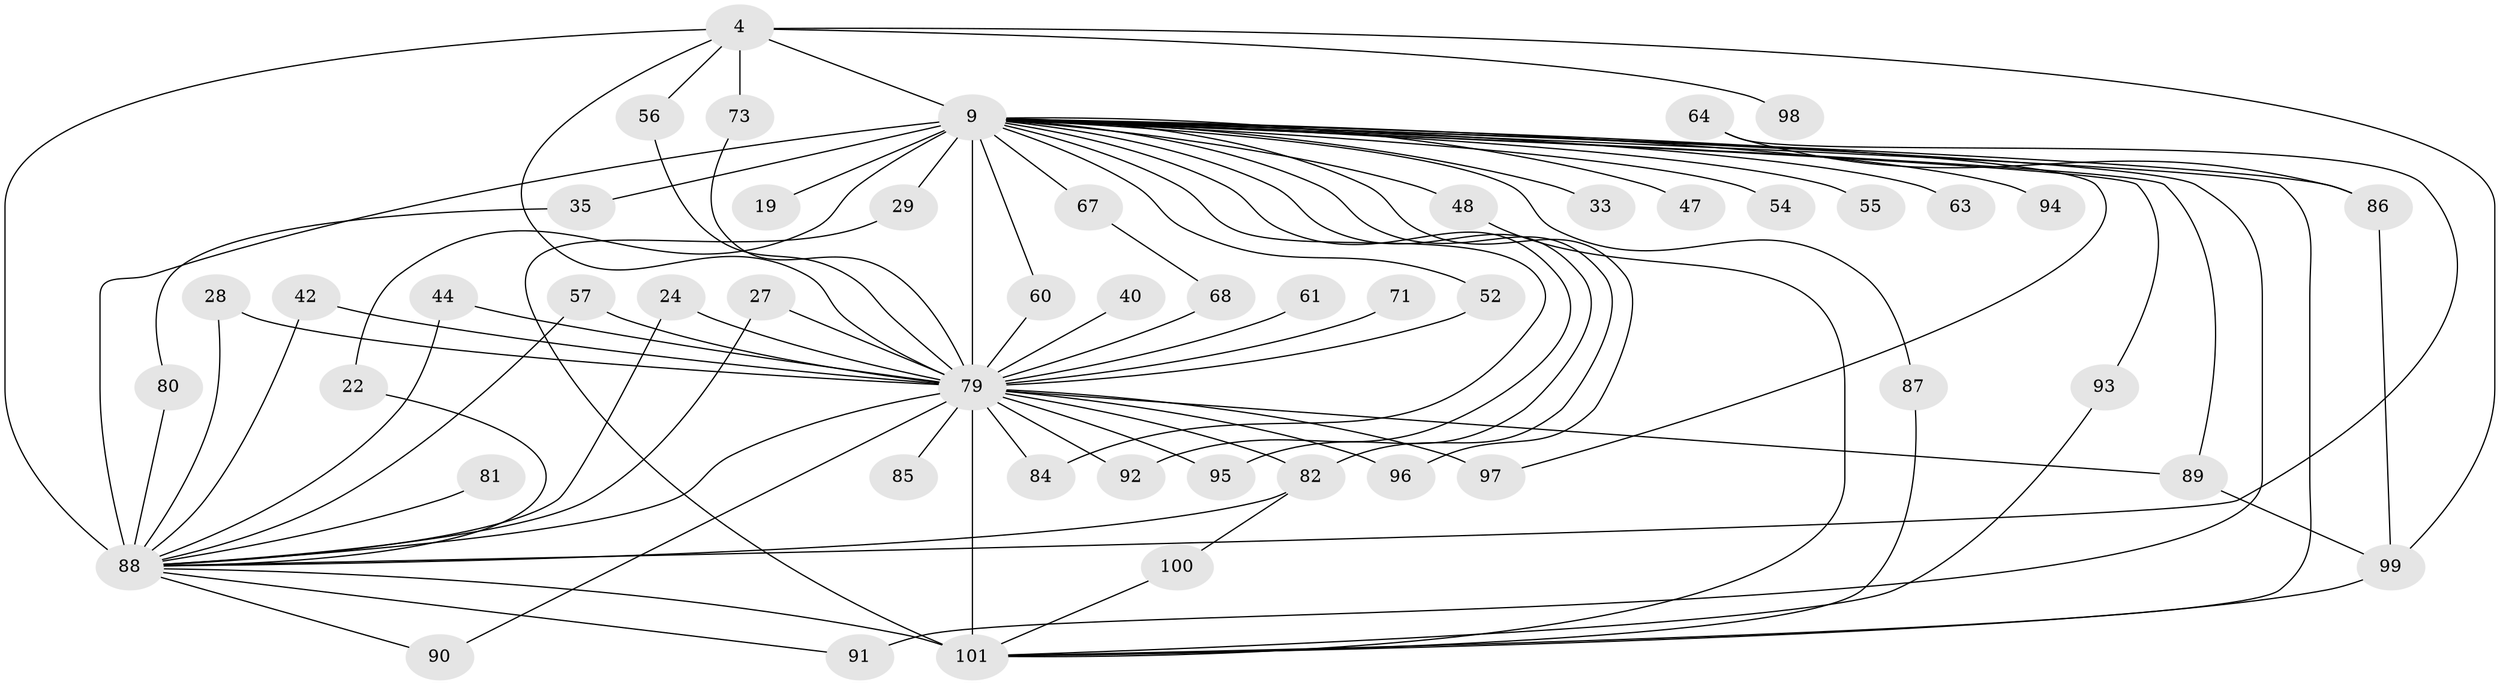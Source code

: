 // original degree distribution, {14: 0.009900990099009901, 18: 0.009900990099009901, 23: 0.009900990099009901, 13: 0.009900990099009901, 34: 0.009900990099009901, 30: 0.009900990099009901, 15: 0.009900990099009901, 17: 0.009900990099009901, 22: 0.009900990099009901, 27: 0.009900990099009901, 6: 0.0297029702970297, 3: 0.18811881188118812, 11: 0.009900990099009901, 7: 0.009900990099009901, 4: 0.039603960396039604, 2: 0.6039603960396039, 5: 0.019801980198019802}
// Generated by graph-tools (version 1.1) at 2025/43/03/09/25 04:43:37]
// undirected, 50 vertices, 86 edges
graph export_dot {
graph [start="1"]
  node [color=gray90,style=filled];
  4 [super="+1"];
  9 [super="+6+3"];
  19;
  22;
  24;
  27;
  28;
  29;
  33;
  35;
  40;
  42;
  44;
  47;
  48;
  52;
  54;
  55;
  56;
  57;
  60;
  61;
  63;
  64;
  67;
  68;
  71;
  73;
  79 [super="+23+10+78+43+49"];
  80;
  81;
  82 [super="+39+77"];
  84;
  85;
  86 [super="+20+72"];
  87;
  88 [super="+58+83+50"];
  89 [super="+74+65"];
  90;
  91;
  92;
  93;
  94;
  95;
  96;
  97 [super="+62+18"];
  98;
  99 [super="+26+69"];
  100;
  101 [super="+14+31+41+66+70"];
  4 -- 9 [weight=8];
  4 -- 56;
  4 -- 79 [weight=6];
  4 -- 98 [weight=2];
  4 -- 73;
  4 -- 88 [weight=5];
  4 -- 99 [weight=2];
  9 -- 35 [weight=2];
  9 -- 54 [weight=2];
  9 -- 55 [weight=2];
  9 -- 60;
  9 -- 87;
  9 -- 91;
  9 -- 92;
  9 -- 67 [weight=2];
  9 -- 19 [weight=2];
  9 -- 84;
  9 -- 22;
  9 -- 89 [weight=4];
  9 -- 93;
  9 -- 94;
  9 -- 47;
  9 -- 48 [weight=2];
  9 -- 52;
  9 -- 86 [weight=4];
  9 -- 88 [weight=17];
  9 -- 29 [weight=2];
  9 -- 95;
  9 -- 96;
  9 -- 33 [weight=2];
  9 -- 63;
  9 -- 101 [weight=2];
  9 -- 79 [weight=12];
  9 -- 97;
  9 -- 82;
  22 -- 88;
  24 -- 79;
  24 -- 88;
  27 -- 79;
  27 -- 88;
  28 -- 79;
  28 -- 88;
  29 -- 101;
  35 -- 80;
  40 -- 79;
  42 -- 79;
  42 -- 88;
  44 -- 79;
  44 -- 88;
  48 -- 101;
  52 -- 79;
  56 -- 79;
  57 -- 79;
  57 -- 88;
  60 -- 79;
  61 -- 79 [weight=2];
  64 -- 86;
  64 -- 88;
  67 -- 68;
  68 -- 79;
  71 -- 79;
  73 -- 79;
  79 -- 82 [weight=3];
  79 -- 84;
  79 -- 85 [weight=2];
  79 -- 89;
  79 -- 90;
  79 -- 92;
  79 -- 95;
  79 -- 96;
  79 -- 101 [weight=7];
  79 -- 97 [weight=3];
  79 -- 88 [weight=4];
  80 -- 88;
  81 -- 88 [weight=2];
  82 -- 100;
  82 -- 88 [weight=2];
  86 -- 99;
  87 -- 101;
  88 -- 90;
  88 -- 101 [weight=3];
  88 -- 91;
  89 -- 99 [weight=2];
  93 -- 101;
  99 -- 101;
  100 -- 101;
}
